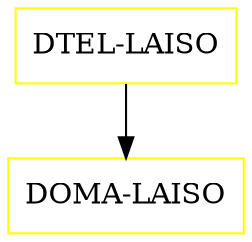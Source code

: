 digraph G {
  "DTEL-LAISO" [shape=box,color=yellow];
  "DOMA-LAISO" [shape=box,color=yellow,URL="./DOMA_LAISO.html"];
  "DTEL-LAISO" -> "DOMA-LAISO";
}
